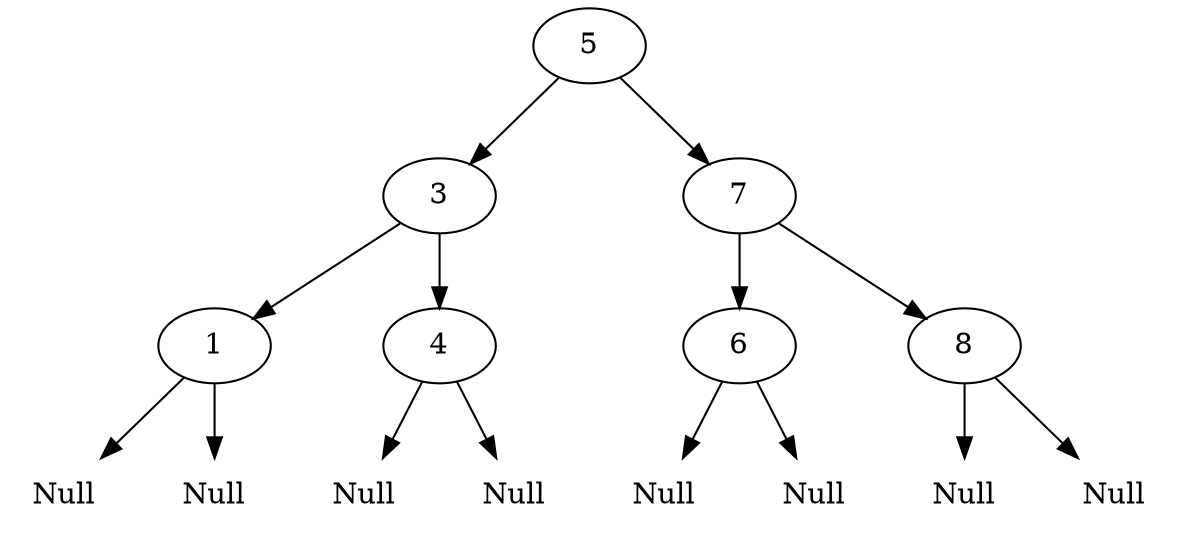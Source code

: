 digraph {
	node_5 [ label="5"];
	node_3 [ label="3"];
	node_1 [ label="1"];
	node_null_l_1 [label="Null", shape=none];
	node_null_r_1 [label="Null", shape=none];
	node_4 [ label="4"];
	node_null_l_4 [label="Null", shape=none];
	node_null_r_4 [label="Null", shape=none];
	node_7 [ label="7"];
	node_6 [ label="6"];
	node_null_l_6 [label="Null", shape=none];
	node_null_r_6 [label="Null", shape=none];
	node_8 [ label="8"];
	node_null_l_8 [label="Null", shape=none];
	node_null_r_8 [label="Null", shape=none];
	node_5 -> node_3;
	node_5 -> node_7;
	node_3 -> node_1;
	node_3 -> node_4;
	node_1 -> node_null_l_1;
	node_1 -> node_null_r_1;
	node_4 -> node_null_l_4;
	node_4 -> node_null_r_4;
	node_7 -> node_6;
	node_7 -> node_8;
	node_6 -> node_null_l_6;
	node_6 -> node_null_r_6;
	node_8 -> node_null_l_8;
	node_8 -> node_null_r_8;
}
